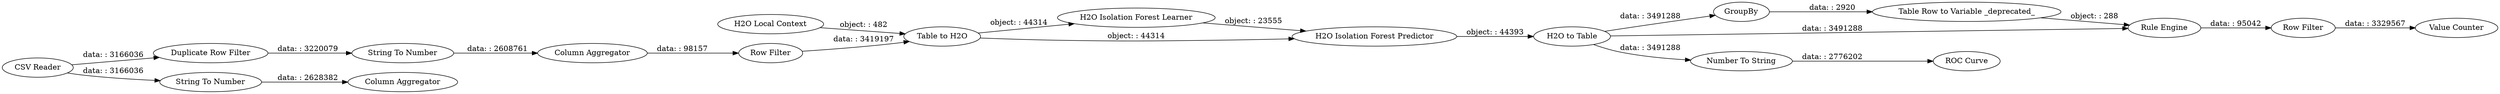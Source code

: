 digraph {
	"7845365199294868783_37" [label="Duplicate Row Filter"]
	"7845365199294868783_15" [label="Table Row to Variable _deprecated_"]
	"7845365199294868783_30" [label="Row Filter"]
	"7845365199294868783_38" [label="String To Number"]
	"7845365199294868783_36" [label="Column Aggregator"]
	"7845365199294868783_20" [label="ROC Curve"]
	"7845365199294868783_17" [label="H2O to Table"]
	"7845365199294868783_9" [label=GroupBy]
	"7845365199294868783_16" [label="H2O Local Context"]
	"7845365199294868783_39" [label="Table to H2O"]
	"828459991361495771_40" [label="Value Counter"]
	"828459991361495771_1" [label="CSV Reader"]
	"7845365199294868783_18" [label="H2O Isolation Forest Learner"]
	"7845365199294868783_6" [label="H2O Isolation Forest Predictor"]
	"828459991361495771_3" [label="String To Number"]
	"8079859508159735935_25" [label="Column Aggregator"]
	"7845365199294868783_11" [label="Rule Engine"]
	"828459991361495771_23" [label="Row Filter"]
	"7845365199294868783_19" [label="Number To String"]
	"828459991361495771_3" -> "8079859508159735935_25" [label="data: : 2628382"]
	"7845365199294868783_17" -> "7845365199294868783_11" [label="data: : 3491288"]
	"7845365199294868783_17" -> "7845365199294868783_9" [label="data: : 3491288"]
	"7845365199294868783_9" -> "7845365199294868783_15" [label="data: : 2920"]
	"7845365199294868783_16" -> "7845365199294868783_39" [label="object: : 482"]
	"7845365199294868783_38" -> "7845365199294868783_36" [label="data: : 2608761"]
	"7845365199294868783_19" -> "7845365199294868783_20" [label="data: : 2776202"]
	"828459991361495771_1" -> "828459991361495771_3" [label="data: : 3166036"]
	"7845365199294868783_36" -> "7845365199294868783_30" [label="data: : 98157"]
	"7845365199294868783_15" -> "7845365199294868783_11" [label="object: : 288"]
	"7845365199294868783_18" -> "7845365199294868783_6" [label="object: : 23555"]
	"7845365199294868783_11" -> "828459991361495771_23" [label="data: : 95042"]
	"7845365199294868783_39" -> "7845365199294868783_6" [label="object: : 44314"]
	"7845365199294868783_17" -> "7845365199294868783_19" [label="data: : 3491288"]
	"7845365199294868783_6" -> "7845365199294868783_17" [label="object: : 44393"]
	"828459991361495771_23" -> "828459991361495771_40" [label="data: : 3329567"]
	"7845365199294868783_30" -> "7845365199294868783_39" [label="data: : 3419197"]
	"7845365199294868783_37" -> "7845365199294868783_38" [label="data: : 3220079"]
	"7845365199294868783_39" -> "7845365199294868783_18" [label="object: : 44314"]
	"828459991361495771_1" -> "7845365199294868783_37" [label="data: : 3166036"]
	rankdir=LR
}
